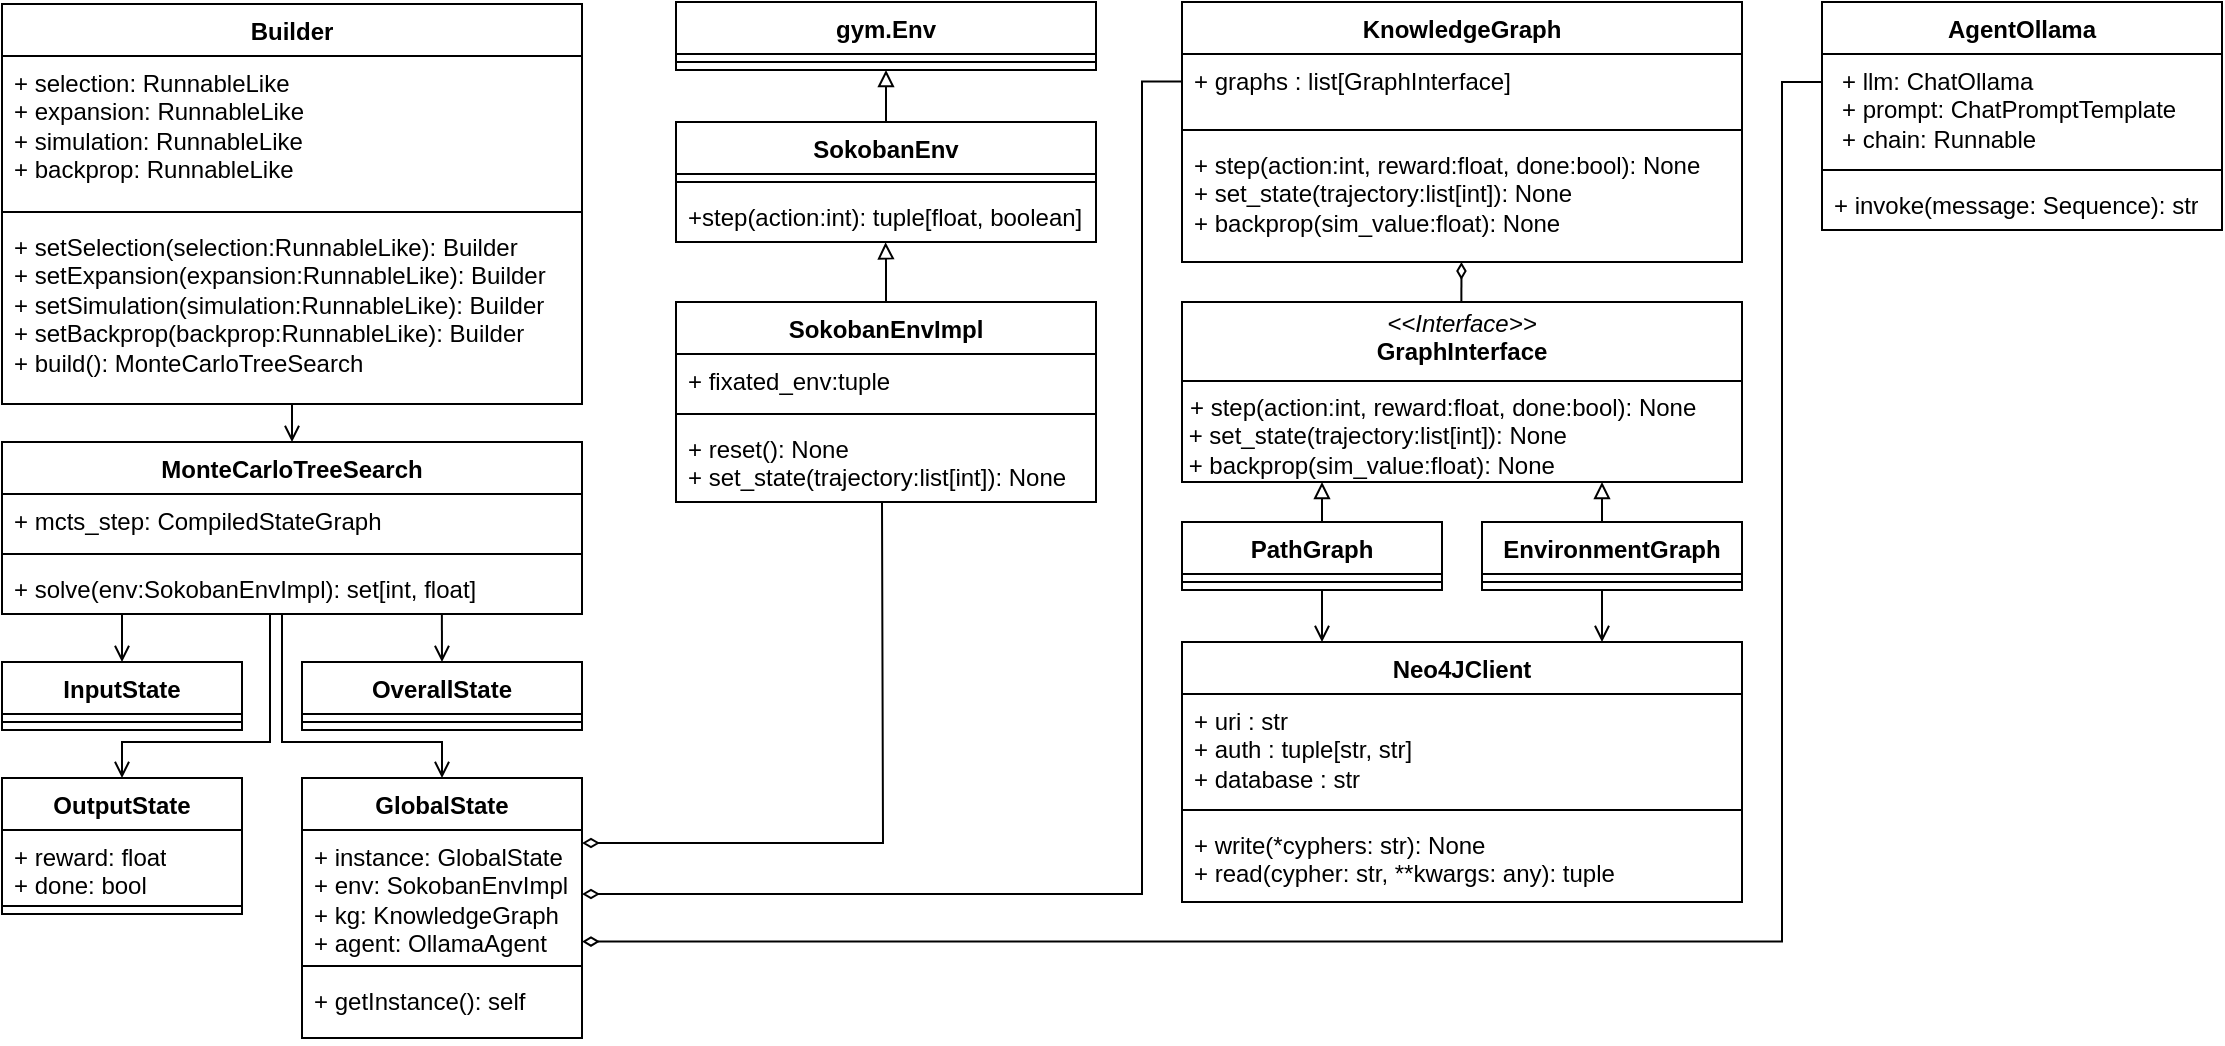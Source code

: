 <mxfile version="28.0.4">
  <diagram name="Seite-1" id="N-JAtmmlGDPMPqyFVSo_">
    <mxGraphModel dx="1841" dy="751" grid="1" gridSize="10" guides="1" tooltips="1" connect="1" arrows="1" fold="1" page="1" pageScale="1" pageWidth="827" pageHeight="1169" math="0" shadow="0">
      <root>
        <mxCell id="0" />
        <mxCell id="1" parent="0" />
        <mxCell id="FB5Ykl9derW9t-p25HE--17" value="" style="edgeStyle=orthogonalEdgeStyle;rounded=0;orthogonalLoop=1;jettySize=auto;html=1;entryX=0.499;entryY=1.006;entryDx=0;entryDy=0;entryPerimeter=0;endArrow=block;endFill=0;" edge="1" parent="1" source="FB5Ykl9derW9t-p25HE--3" target="FB5Ykl9derW9t-p25HE--13">
          <mxGeometry relative="1" as="geometry">
            <mxPoint x="717" y="290" as="targetPoint" />
          </mxGeometry>
        </mxCell>
        <mxCell id="FB5Ykl9derW9t-p25HE--3" value="SokobanEnvImpl" style="swimlane;fontStyle=1;align=center;verticalAlign=top;childLayout=stackLayout;horizontal=1;startSize=26;horizontalStack=0;resizeParent=1;resizeParentMax=0;resizeLast=0;collapsible=1;marginBottom=0;whiteSpace=wrap;html=1;" vertex="1" parent="1">
          <mxGeometry x="617" y="300" width="210" height="100" as="geometry" />
        </mxCell>
        <mxCell id="FB5Ykl9derW9t-p25HE--4" value="+ fixated_env:tuple" style="text;strokeColor=none;fillColor=none;align=left;verticalAlign=top;spacingLeft=4;spacingRight=4;overflow=hidden;rotatable=0;points=[[0,0.5],[1,0.5]];portConstraint=eastwest;whiteSpace=wrap;html=1;" vertex="1" parent="FB5Ykl9derW9t-p25HE--3">
          <mxGeometry y="26" width="210" height="26" as="geometry" />
        </mxCell>
        <mxCell id="FB5Ykl9derW9t-p25HE--5" value="" style="line;strokeWidth=1;fillColor=none;align=left;verticalAlign=middle;spacingTop=-1;spacingLeft=3;spacingRight=3;rotatable=0;labelPosition=right;points=[];portConstraint=eastwest;strokeColor=inherit;" vertex="1" parent="FB5Ykl9derW9t-p25HE--3">
          <mxGeometry y="52" width="210" height="8" as="geometry" />
        </mxCell>
        <mxCell id="FB5Ykl9derW9t-p25HE--6" value="&lt;div&gt;+ reset(): None&lt;/div&gt;&lt;div&gt;+ set_state(trajectory:list[int]): None&lt;/div&gt;" style="text;strokeColor=none;fillColor=none;align=left;verticalAlign=top;spacingLeft=4;spacingRight=4;overflow=hidden;rotatable=0;points=[[0,0.5],[1,0.5]];portConstraint=eastwest;whiteSpace=wrap;html=1;" vertex="1" parent="FB5Ykl9derW9t-p25HE--3">
          <mxGeometry y="60" width="210" height="40" as="geometry" />
        </mxCell>
        <mxCell id="FB5Ykl9derW9t-p25HE--14" style="edgeStyle=orthogonalEdgeStyle;rounded=0;orthogonalLoop=1;jettySize=auto;html=1;exitX=0.5;exitY=0;exitDx=0;exitDy=0;entryX=0.5;entryY=1;entryDx=0;entryDy=0;endArrow=block;endFill=0;" edge="1" parent="1" source="FB5Ykl9derW9t-p25HE--7" target="FB5Ykl9derW9t-p25HE--11">
          <mxGeometry relative="1" as="geometry" />
        </mxCell>
        <mxCell id="FB5Ykl9derW9t-p25HE--7" value="SokobanEnv" style="swimlane;fontStyle=1;align=center;verticalAlign=top;childLayout=stackLayout;horizontal=1;startSize=26;horizontalStack=0;resizeParent=1;resizeParentMax=0;resizeLast=0;collapsible=1;marginBottom=0;whiteSpace=wrap;html=1;" vertex="1" parent="1">
          <mxGeometry x="617" y="210" width="210" height="60" as="geometry">
            <mxRectangle x="750" y="236" width="110" height="30" as="alternateBounds" />
          </mxGeometry>
        </mxCell>
        <mxCell id="FB5Ykl9derW9t-p25HE--9" value="" style="line;strokeWidth=1;fillColor=none;align=left;verticalAlign=middle;spacingTop=-1;spacingLeft=3;spacingRight=3;rotatable=0;labelPosition=right;points=[];portConstraint=eastwest;strokeColor=inherit;" vertex="1" parent="FB5Ykl9derW9t-p25HE--7">
          <mxGeometry y="26" width="210" height="8" as="geometry" />
        </mxCell>
        <mxCell id="FB5Ykl9derW9t-p25HE--13" value="&lt;div&gt;+step(action:int): tuple[float, boolean]&lt;/div&gt;" style="text;strokeColor=none;fillColor=none;align=left;verticalAlign=top;spacingLeft=4;spacingRight=4;overflow=hidden;rotatable=0;points=[[0,0.5],[1,0.5]];portConstraint=eastwest;whiteSpace=wrap;html=1;" vertex="1" parent="FB5Ykl9derW9t-p25HE--7">
          <mxGeometry y="34" width="210" height="26" as="geometry" />
        </mxCell>
        <mxCell id="FB5Ykl9derW9t-p25HE--11" value="gym.Env" style="swimlane;fontStyle=1;align=center;verticalAlign=top;childLayout=stackLayout;horizontal=1;startSize=26;horizontalStack=0;resizeParent=1;resizeParentMax=0;resizeLast=0;collapsible=1;marginBottom=0;whiteSpace=wrap;html=1;" vertex="1" parent="1">
          <mxGeometry x="617" y="150" width="210" height="34" as="geometry" />
        </mxCell>
        <mxCell id="FB5Ykl9derW9t-p25HE--12" value="" style="line;strokeWidth=1;fillColor=none;align=left;verticalAlign=middle;spacingTop=-1;spacingLeft=3;spacingRight=3;rotatable=0;labelPosition=right;points=[];portConstraint=eastwest;strokeColor=inherit;" vertex="1" parent="FB5Ykl9derW9t-p25HE--11">
          <mxGeometry y="26" width="210" height="8" as="geometry" />
        </mxCell>
        <mxCell id="FB5Ykl9derW9t-p25HE--59" value="" style="edgeStyle=orthogonalEdgeStyle;rounded=0;orthogonalLoop=1;jettySize=auto;html=1;startArrow=diamondThin;startFill=0;endArrow=none;endFill=0;exitX=0.499;exitY=1;exitDx=0;exitDy=0;exitPerimeter=0;" edge="1" parent="1" source="FB5Ykl9derW9t-p25HE--21" target="FB5Ykl9derW9t-p25HE--26">
          <mxGeometry relative="1" as="geometry">
            <mxPoint x="1010" y="290" as="sourcePoint" />
          </mxGeometry>
        </mxCell>
        <mxCell id="FB5Ykl9derW9t-p25HE--18" value="KnowledgeGraph" style="swimlane;fontStyle=1;align=center;verticalAlign=top;childLayout=stackLayout;horizontal=1;startSize=26;horizontalStack=0;resizeParent=1;resizeParentMax=0;resizeLast=0;collapsible=1;marginBottom=0;whiteSpace=wrap;html=1;" vertex="1" parent="1">
          <mxGeometry x="870" y="150" width="280" height="130" as="geometry" />
        </mxCell>
        <mxCell id="FB5Ykl9derW9t-p25HE--19" value="&lt;span style=&quot;background-color: transparent;&quot;&gt;+ graphs : list[GraphInterface]&lt;/span&gt;" style="text;strokeColor=none;fillColor=none;align=left;verticalAlign=top;spacingLeft=4;spacingRight=4;overflow=hidden;rotatable=0;points=[[0,0.5],[1,0.5]];portConstraint=eastwest;whiteSpace=wrap;html=1;" vertex="1" parent="FB5Ykl9derW9t-p25HE--18">
          <mxGeometry y="26" width="280" height="34" as="geometry" />
        </mxCell>
        <mxCell id="FB5Ykl9derW9t-p25HE--20" value="" style="line;strokeWidth=1;fillColor=none;align=left;verticalAlign=middle;spacingTop=-1;spacingLeft=3;spacingRight=3;rotatable=0;labelPosition=right;points=[];portConstraint=eastwest;strokeColor=inherit;" vertex="1" parent="FB5Ykl9derW9t-p25HE--18">
          <mxGeometry y="60" width="280" height="8" as="geometry" />
        </mxCell>
        <mxCell id="FB5Ykl9derW9t-p25HE--21" value="+&amp;nbsp;&lt;span style=&quot;background-color: transparent;&quot;&gt;step(action:int, reward:float, done:bool): None&lt;/span&gt;&lt;div&gt;&lt;span style=&quot;background-color: transparent; color: light-dark(rgb(0, 0, 0), rgb(255, 255, 255));&quot;&gt;+ set_state(trajectory:list[int]): None&lt;/span&gt;&lt;/div&gt;&lt;div&gt;&lt;span style=&quot;background-color: transparent; color: light-dark(rgb(0, 0, 0), rgb(255, 255, 255));&quot;&gt;+ backprop(sim_value:float): None&lt;/span&gt;&lt;/div&gt;" style="text;strokeColor=none;fillColor=none;align=left;verticalAlign=top;spacingLeft=4;spacingRight=4;overflow=hidden;rotatable=0;points=[[0,0.5],[1,0.5]];portConstraint=eastwest;whiteSpace=wrap;html=1;" vertex="1" parent="FB5Ykl9derW9t-p25HE--18">
          <mxGeometry y="68" width="280" height="62" as="geometry" />
        </mxCell>
        <mxCell id="FB5Ykl9derW9t-p25HE--26" value="&lt;p style=&quot;margin:0px;margin-top:4px;text-align:center;&quot;&gt;&lt;i&gt;&amp;lt;&amp;lt;Interface&amp;gt;&amp;gt;&lt;/i&gt;&lt;br&gt;&lt;b&gt;GraphInterface&lt;/b&gt;&lt;/p&gt;&lt;hr size=&quot;1&quot; style=&quot;border-style:solid;&quot;&gt;&lt;p style=&quot;margin:0px;margin-left:4px;&quot;&gt;+&amp;nbsp;&lt;span style=&quot;background-color: transparent;&quot;&gt;step(action:int, reward:float, done:bool): None&lt;/span&gt;&lt;/p&gt;&lt;div&gt;&lt;span style=&quot;background-color: transparent; color: light-dark(rgb(0, 0, 0), rgb(255, 255, 255));&quot;&gt;&amp;nbsp;+ set_state(trajectory:list[int]): None&lt;/span&gt;&lt;/div&gt;&lt;div&gt;&lt;span style=&quot;background-color: transparent; color: light-dark(rgb(0, 0, 0), rgb(255, 255, 255));&quot;&gt;&amp;nbsp;+ backprop(sim_value:float): None&lt;/span&gt;&lt;/div&gt;" style="verticalAlign=top;align=left;overflow=fill;html=1;whiteSpace=wrap;fillColor=none;" vertex="1" parent="1">
          <mxGeometry x="870" y="300" width="280" height="90" as="geometry" />
        </mxCell>
        <mxCell id="FB5Ykl9derW9t-p25HE--58" style="edgeStyle=orthogonalEdgeStyle;rounded=0;orthogonalLoop=1;jettySize=auto;html=1;exitX=0.5;exitY=0;exitDx=0;exitDy=0;entryX=0.25;entryY=1;entryDx=0;entryDy=0;endArrow=block;endFill=0;" edge="1" parent="1" source="FB5Ykl9derW9t-p25HE--28" target="FB5Ykl9derW9t-p25HE--26">
          <mxGeometry relative="1" as="geometry" />
        </mxCell>
        <mxCell id="FB5Ykl9derW9t-p25HE--63" value="" style="edgeStyle=orthogonalEdgeStyle;rounded=0;orthogonalLoop=1;jettySize=auto;html=1;entryX=0.25;entryY=0;entryDx=0;entryDy=0;endArrow=open;endFill=0;" edge="1" parent="1" source="FB5Ykl9derW9t-p25HE--28" target="FB5Ykl9derW9t-p25HE--33">
          <mxGeometry relative="1" as="geometry">
            <Array as="points">
              <mxPoint x="940" y="450" />
              <mxPoint x="940" y="450" />
            </Array>
          </mxGeometry>
        </mxCell>
        <mxCell id="FB5Ykl9derW9t-p25HE--28" value="PathGraph" style="swimlane;fontStyle=1;align=center;verticalAlign=top;childLayout=stackLayout;horizontal=1;startSize=26;horizontalStack=0;resizeParent=1;resizeParentMax=0;resizeLast=0;collapsible=1;marginBottom=0;whiteSpace=wrap;html=1;" vertex="1" parent="1">
          <mxGeometry x="870" y="410" width="130" height="34" as="geometry" />
        </mxCell>
        <mxCell id="FB5Ykl9derW9t-p25HE--29" value="" style="line;strokeWidth=1;fillColor=none;align=left;verticalAlign=middle;spacingTop=-1;spacingLeft=3;spacingRight=3;rotatable=0;labelPosition=right;points=[];portConstraint=eastwest;strokeColor=inherit;" vertex="1" parent="FB5Ykl9derW9t-p25HE--28">
          <mxGeometry y="26" width="130" height="8" as="geometry" />
        </mxCell>
        <mxCell id="FB5Ykl9derW9t-p25HE--56" style="edgeStyle=orthogonalEdgeStyle;rounded=0;orthogonalLoop=1;jettySize=auto;html=1;exitX=0.5;exitY=0;exitDx=0;exitDy=0;entryX=0.75;entryY=1;entryDx=0;entryDy=0;endArrow=block;endFill=0;" edge="1" parent="1" source="FB5Ykl9derW9t-p25HE--30" target="FB5Ykl9derW9t-p25HE--26">
          <mxGeometry relative="1" as="geometry" />
        </mxCell>
        <mxCell id="FB5Ykl9derW9t-p25HE--64" style="edgeStyle=orthogonalEdgeStyle;rounded=0;orthogonalLoop=1;jettySize=auto;html=1;exitX=0.5;exitY=1;exitDx=0;exitDy=0;entryX=0.75;entryY=0;entryDx=0;entryDy=0;endArrow=open;endFill=0;" edge="1" parent="1" source="FB5Ykl9derW9t-p25HE--30" target="FB5Ykl9derW9t-p25HE--33">
          <mxGeometry relative="1" as="geometry" />
        </mxCell>
        <mxCell id="FB5Ykl9derW9t-p25HE--30" value="EnvironmentGraph" style="swimlane;fontStyle=1;align=center;verticalAlign=top;childLayout=stackLayout;horizontal=1;startSize=26;horizontalStack=0;resizeParent=1;resizeParentMax=0;resizeLast=0;collapsible=1;marginBottom=0;whiteSpace=wrap;html=1;" vertex="1" parent="1">
          <mxGeometry x="1020" y="410" width="130" height="34" as="geometry" />
        </mxCell>
        <mxCell id="FB5Ykl9derW9t-p25HE--31" value="" style="line;strokeWidth=1;fillColor=none;align=left;verticalAlign=middle;spacingTop=-1;spacingLeft=3;spacingRight=3;rotatable=0;labelPosition=right;points=[];portConstraint=eastwest;strokeColor=inherit;" vertex="1" parent="FB5Ykl9derW9t-p25HE--30">
          <mxGeometry y="26" width="130" height="8" as="geometry" />
        </mxCell>
        <mxCell id="FB5Ykl9derW9t-p25HE--33" value="Neo4JClient" style="swimlane;fontStyle=1;align=center;verticalAlign=top;childLayout=stackLayout;horizontal=1;startSize=26;horizontalStack=0;resizeParent=1;resizeParentMax=0;resizeLast=0;collapsible=1;marginBottom=0;whiteSpace=wrap;html=1;" vertex="1" parent="1">
          <mxGeometry x="870" y="470" width="280" height="130" as="geometry" />
        </mxCell>
        <mxCell id="FB5Ykl9derW9t-p25HE--34" value="&lt;div&gt;+ uri : str&lt;/div&gt;&lt;div&gt;&lt;span style=&quot;background-color: transparent; color: light-dark(rgb(0, 0, 0), rgb(255, 255, 255));&quot;&gt;+ auth : tuple[str, str]&lt;/span&gt;&lt;/div&gt;&lt;div&gt;&lt;span style=&quot;background-color: transparent; color: light-dark(rgb(0, 0, 0), rgb(255, 255, 255));&quot;&gt;+ database : str&lt;/span&gt;&lt;/div&gt;" style="text;strokeColor=none;fillColor=none;align=left;verticalAlign=top;spacingLeft=4;spacingRight=4;overflow=hidden;rotatable=0;points=[[0,0.5],[1,0.5]];portConstraint=eastwest;whiteSpace=wrap;html=1;" vertex="1" parent="FB5Ykl9derW9t-p25HE--33">
          <mxGeometry y="26" width="280" height="54" as="geometry" />
        </mxCell>
        <mxCell id="FB5Ykl9derW9t-p25HE--35" value="" style="line;strokeWidth=1;fillColor=none;align=left;verticalAlign=middle;spacingTop=-1;spacingLeft=3;spacingRight=3;rotatable=0;labelPosition=right;points=[];portConstraint=eastwest;strokeColor=inherit;" vertex="1" parent="FB5Ykl9derW9t-p25HE--33">
          <mxGeometry y="80" width="280" height="8" as="geometry" />
        </mxCell>
        <mxCell id="FB5Ykl9derW9t-p25HE--36" value="&lt;div&gt;+ write(*cyphers: str): None&lt;/div&gt;&lt;div&gt;&lt;span style=&quot;background-color: transparent; color: light-dark(rgb(0, 0, 0), rgb(255, 255, 255));&quot;&gt;+ read(cypher: str, **kwargs: any): tuple&lt;/span&gt;&lt;/div&gt;" style="text;strokeColor=none;fillColor=none;align=left;verticalAlign=top;spacingLeft=4;spacingRight=4;overflow=hidden;rotatable=0;points=[[0,0.5],[1,0.5]];portConstraint=eastwest;whiteSpace=wrap;html=1;" vertex="1" parent="FB5Ykl9derW9t-p25HE--33">
          <mxGeometry y="88" width="280" height="42" as="geometry" />
        </mxCell>
        <mxCell id="FB5Ykl9derW9t-p25HE--37" value="MonteCarloTreeSearch" style="swimlane;fontStyle=1;align=center;verticalAlign=top;childLayout=stackLayout;horizontal=1;startSize=26;horizontalStack=0;resizeParent=1;resizeParentMax=0;resizeLast=0;collapsible=1;marginBottom=0;whiteSpace=wrap;html=1;" vertex="1" parent="1">
          <mxGeometry x="280" y="370" width="290" height="86" as="geometry" />
        </mxCell>
        <mxCell id="FB5Ykl9derW9t-p25HE--38" value="+ mcts_step: CompiledStateGraph" style="text;strokeColor=none;fillColor=none;align=left;verticalAlign=top;spacingLeft=4;spacingRight=4;overflow=hidden;rotatable=0;points=[[0,0.5],[1,0.5]];portConstraint=eastwest;whiteSpace=wrap;html=1;" vertex="1" parent="FB5Ykl9derW9t-p25HE--37">
          <mxGeometry y="26" width="290" height="26" as="geometry" />
        </mxCell>
        <mxCell id="FB5Ykl9derW9t-p25HE--39" value="" style="line;strokeWidth=1;fillColor=none;align=left;verticalAlign=middle;spacingTop=-1;spacingLeft=3;spacingRight=3;rotatable=0;labelPosition=right;points=[];portConstraint=eastwest;strokeColor=inherit;" vertex="1" parent="FB5Ykl9derW9t-p25HE--37">
          <mxGeometry y="52" width="290" height="8" as="geometry" />
        </mxCell>
        <mxCell id="FB5Ykl9derW9t-p25HE--40" value="+ solve(env:SokobanEnvImpl): set[int, float]" style="text;strokeColor=none;fillColor=none;align=left;verticalAlign=top;spacingLeft=4;spacingRight=4;overflow=hidden;rotatable=0;points=[[0,0.5],[1,0.5]];portConstraint=eastwest;whiteSpace=wrap;html=1;" vertex="1" parent="FB5Ykl9derW9t-p25HE--37">
          <mxGeometry y="60" width="290" height="26" as="geometry" />
        </mxCell>
        <mxCell id="FB5Ykl9derW9t-p25HE--41" value="Builder" style="swimlane;fontStyle=1;align=center;verticalAlign=top;childLayout=stackLayout;horizontal=1;startSize=26;horizontalStack=0;resizeParent=1;resizeParentMax=0;resizeLast=0;collapsible=1;marginBottom=0;whiteSpace=wrap;html=1;" vertex="1" parent="1">
          <mxGeometry x="280" y="151" width="290" height="200" as="geometry" />
        </mxCell>
        <mxCell id="FB5Ykl9derW9t-p25HE--42" value="+&amp;nbsp;&lt;span style=&quot;background-color: transparent;&quot;&gt;selection: RunnableLike&lt;/span&gt;&lt;div&gt;+ expansion: RunnableLike&lt;/div&gt;&lt;div&gt;+ simulation: RunnableLike&lt;/div&gt;&lt;div&gt;+ backprop: RunnableLike&lt;/div&gt;" style="text;strokeColor=none;fillColor=none;align=left;verticalAlign=top;spacingLeft=4;spacingRight=4;overflow=hidden;rotatable=0;points=[[0,0.5],[1,0.5]];portConstraint=eastwest;whiteSpace=wrap;html=1;" vertex="1" parent="FB5Ykl9derW9t-p25HE--41">
          <mxGeometry y="26" width="290" height="74" as="geometry" />
        </mxCell>
        <mxCell id="FB5Ykl9derW9t-p25HE--43" value="" style="line;strokeWidth=1;fillColor=none;align=left;verticalAlign=middle;spacingTop=-1;spacingLeft=3;spacingRight=3;rotatable=0;labelPosition=right;points=[];portConstraint=eastwest;strokeColor=inherit;" vertex="1" parent="FB5Ykl9derW9t-p25HE--41">
          <mxGeometry y="100" width="290" height="8" as="geometry" />
        </mxCell>
        <mxCell id="FB5Ykl9derW9t-p25HE--44" value="&lt;div&gt;+ setSelection(selection:RunnableLike): Builder&lt;/div&gt;&lt;div&gt;&lt;span style=&quot;background-color: transparent; color: light-dark(rgb(0, 0, 0), rgb(255, 255, 255));&quot;&gt;+ setExpansion(expansion:RunnableLike): Builder&lt;/span&gt;&lt;/div&gt;&lt;div&gt;&lt;span style=&quot;background-color: transparent; color: light-dark(rgb(0, 0, 0), rgb(255, 255, 255));&quot;&gt;+ setSimulation(simulation:RunnableLike): Builder&lt;/span&gt;&lt;/div&gt;&lt;div&gt;&lt;span style=&quot;background-color: transparent; color: light-dark(rgb(0, 0, 0), rgb(255, 255, 255));&quot;&gt;+ setBackprop(backprop:RunnableLike): Builder&lt;/span&gt;&lt;/div&gt;&lt;div&gt;&lt;span style=&quot;background-color: transparent; color: light-dark(rgb(0, 0, 0), rgb(255, 255, 255));&quot;&gt;+ build(): MonteCarloTreeSearch&lt;/span&gt;&lt;/div&gt;" style="text;strokeColor=none;fillColor=none;align=left;verticalAlign=top;spacingLeft=4;spacingRight=4;overflow=hidden;rotatable=0;points=[[0,0.5],[1,0.5]];portConstraint=eastwest;whiteSpace=wrap;html=1;" vertex="1" parent="FB5Ykl9derW9t-p25HE--41">
          <mxGeometry y="108" width="290" height="92" as="geometry" />
        </mxCell>
        <mxCell id="FB5Ykl9derW9t-p25HE--45" value="InputState" style="swimlane;fontStyle=1;align=center;verticalAlign=top;childLayout=stackLayout;horizontal=1;startSize=26;horizontalStack=0;resizeParent=1;resizeParentMax=0;resizeLast=0;collapsible=1;marginBottom=0;whiteSpace=wrap;html=1;" vertex="1" parent="1">
          <mxGeometry x="280" y="480" width="120" height="34" as="geometry" />
        </mxCell>
        <mxCell id="FB5Ykl9derW9t-p25HE--46" value="" style="line;strokeWidth=1;fillColor=none;align=left;verticalAlign=middle;spacingTop=-1;spacingLeft=3;spacingRight=3;rotatable=0;labelPosition=right;points=[];portConstraint=eastwest;strokeColor=inherit;" vertex="1" parent="FB5Ykl9derW9t-p25HE--45">
          <mxGeometry y="26" width="120" height="8" as="geometry" />
        </mxCell>
        <mxCell id="FB5Ykl9derW9t-p25HE--47" value="OverallState" style="swimlane;fontStyle=1;align=center;verticalAlign=top;childLayout=stackLayout;horizontal=1;startSize=26;horizontalStack=0;resizeParent=1;resizeParentMax=0;resizeLast=0;collapsible=1;marginBottom=0;whiteSpace=wrap;html=1;" vertex="1" parent="1">
          <mxGeometry x="430" y="480" width="140" height="34" as="geometry" />
        </mxCell>
        <mxCell id="FB5Ykl9derW9t-p25HE--48" value="" style="line;strokeWidth=1;fillColor=none;align=left;verticalAlign=middle;spacingTop=-1;spacingLeft=3;spacingRight=3;rotatable=0;labelPosition=right;points=[];portConstraint=eastwest;strokeColor=inherit;" vertex="1" parent="FB5Ykl9derW9t-p25HE--47">
          <mxGeometry y="26" width="140" height="8" as="geometry" />
        </mxCell>
        <mxCell id="FB5Ykl9derW9t-p25HE--49" value="OutputState" style="swimlane;fontStyle=1;align=center;verticalAlign=top;childLayout=stackLayout;horizontal=1;startSize=26;horizontalStack=0;resizeParent=1;resizeParentMax=0;resizeLast=0;collapsible=1;marginBottom=0;whiteSpace=wrap;html=1;" vertex="1" parent="1">
          <mxGeometry x="280" y="538" width="120" height="68" as="geometry" />
        </mxCell>
        <mxCell id="FB5Ykl9derW9t-p25HE--53" value="+&amp;nbsp;&lt;span style=&quot;background-color: transparent;&quot;&gt;reward: float&lt;/span&gt;&lt;div&gt;+ done: bool&lt;/div&gt;" style="text;strokeColor=none;fillColor=none;align=left;verticalAlign=top;spacingLeft=4;spacingRight=4;overflow=hidden;rotatable=0;points=[[0,0.5],[1,0.5]];portConstraint=eastwest;whiteSpace=wrap;html=1;" vertex="1" parent="FB5Ykl9derW9t-p25HE--49">
          <mxGeometry y="26" width="120" height="34" as="geometry" />
        </mxCell>
        <mxCell id="FB5Ykl9derW9t-p25HE--50" value="" style="line;strokeWidth=1;fillColor=none;align=left;verticalAlign=middle;spacingTop=-1;spacingLeft=3;spacingRight=3;rotatable=0;labelPosition=right;points=[];portConstraint=eastwest;strokeColor=inherit;" vertex="1" parent="FB5Ykl9derW9t-p25HE--49">
          <mxGeometry y="60" width="120" height="8" as="geometry" />
        </mxCell>
        <mxCell id="FB5Ykl9derW9t-p25HE--61" style="edgeStyle=orthogonalEdgeStyle;rounded=0;orthogonalLoop=1;jettySize=auto;html=1;entryX=0;entryY=0.404;entryDx=0;entryDy=0;endArrow=none;endFill=0;startArrow=diamondThin;startFill=0;entryPerimeter=0;exitX=1;exitY=0.5;exitDx=0;exitDy=0;" edge="1" parent="1" source="FB5Ykl9derW9t-p25HE--54" target="FB5Ykl9derW9t-p25HE--19">
          <mxGeometry relative="1" as="geometry">
            <mxPoint x="790" y="410" as="targetPoint" />
            <mxPoint x="630" y="600" as="sourcePoint" />
            <Array as="points">
              <mxPoint x="850" y="596" />
              <mxPoint x="850" y="190" />
            </Array>
          </mxGeometry>
        </mxCell>
        <mxCell id="FB5Ykl9derW9t-p25HE--62" style="edgeStyle=orthogonalEdgeStyle;rounded=0;orthogonalLoop=1;jettySize=auto;html=1;exitX=1;exitY=0.872;exitDx=0;exitDy=0;exitPerimeter=0;endArrow=none;endFill=0;startArrow=diamondThin;startFill=0;entryX=-0.002;entryY=0.271;entryDx=0;entryDy=0;entryPerimeter=0;" edge="1" parent="1" source="FB5Ykl9derW9t-p25HE--54" target="FB5Ykl9derW9t-p25HE--76">
          <mxGeometry relative="1" as="geometry">
            <mxPoint x="1190" y="215" as="targetPoint" />
            <mxPoint x="840" y="620" as="sourcePoint" />
            <Array as="points">
              <mxPoint x="1170" y="620" />
              <mxPoint x="1170" y="190" />
              <mxPoint x="1190" y="190" />
            </Array>
          </mxGeometry>
        </mxCell>
        <mxCell id="FB5Ykl9derW9t-p25HE--51" value="GlobalState" style="swimlane;fontStyle=1;align=center;verticalAlign=top;childLayout=stackLayout;horizontal=1;startSize=26;horizontalStack=0;resizeParent=1;resizeParentMax=0;resizeLast=0;collapsible=1;marginBottom=0;whiteSpace=wrap;html=1;" vertex="1" parent="1">
          <mxGeometry x="430" y="538" width="140" height="130" as="geometry" />
        </mxCell>
        <mxCell id="FB5Ykl9derW9t-p25HE--54" value="+ instance: GlobalState&lt;div&gt;+&amp;nbsp;&lt;span style=&quot;background-color: transparent;&quot;&gt;env: SokobanEnvImpl&lt;/span&gt;&lt;div&gt;+ kg: KnowledgeGraph&lt;/div&gt;&lt;div&gt;+ agent: OllamaAgent&lt;/div&gt;&lt;/div&gt;" style="text;strokeColor=none;fillColor=none;align=left;verticalAlign=top;spacingLeft=4;spacingRight=4;overflow=hidden;rotatable=0;points=[[0,0.5],[1,0.5]];portConstraint=eastwest;whiteSpace=wrap;html=1;" vertex="1" parent="FB5Ykl9derW9t-p25HE--51">
          <mxGeometry y="26" width="140" height="64" as="geometry" />
        </mxCell>
        <mxCell id="FB5Ykl9derW9t-p25HE--52" value="" style="line;strokeWidth=1;fillColor=none;align=left;verticalAlign=middle;spacingTop=-1;spacingLeft=3;spacingRight=3;rotatable=0;labelPosition=right;points=[];portConstraint=eastwest;strokeColor=inherit;" vertex="1" parent="FB5Ykl9derW9t-p25HE--51">
          <mxGeometry y="90" width="140" height="8" as="geometry" />
        </mxCell>
        <mxCell id="FB5Ykl9derW9t-p25HE--86" value="&lt;div&gt;+ getInstance(): self&lt;/div&gt;" style="text;strokeColor=none;fillColor=none;align=left;verticalAlign=top;spacingLeft=4;spacingRight=4;overflow=hidden;rotatable=0;points=[[0,0.5],[1,0.5]];portConstraint=eastwest;whiteSpace=wrap;html=1;" vertex="1" parent="FB5Ykl9derW9t-p25HE--51">
          <mxGeometry y="98" width="140" height="32" as="geometry" />
        </mxCell>
        <mxCell id="FB5Ykl9derW9t-p25HE--60" style="edgeStyle=orthogonalEdgeStyle;rounded=0;orthogonalLoop=1;jettySize=auto;html=1;exitX=1;exitY=0.25;exitDx=0;exitDy=0;endArrow=none;endFill=0;startArrow=diamondThin;startFill=0;" edge="1" parent="1" source="FB5Ykl9derW9t-p25HE--51">
          <mxGeometry relative="1" as="geometry">
            <mxPoint x="720" y="400" as="targetPoint" />
            <mxPoint x="590" y="501" as="sourcePoint" />
          </mxGeometry>
        </mxCell>
        <mxCell id="FB5Ykl9derW9t-p25HE--65" style="edgeStyle=orthogonalEdgeStyle;rounded=0;orthogonalLoop=1;jettySize=auto;html=1;exitX=0.5;exitY=1.002;exitDx=0;exitDy=0;endArrow=open;endFill=0;exitPerimeter=0;entryX=0.5;entryY=0;entryDx=0;entryDy=0;" edge="1" parent="1" source="FB5Ykl9derW9t-p25HE--44" target="FB5Ykl9derW9t-p25HE--37">
          <mxGeometry relative="1" as="geometry">
            <mxPoint x="750" y="530" as="targetPoint" />
            <mxPoint x="600" y="690" as="sourcePoint" />
          </mxGeometry>
        </mxCell>
        <mxCell id="FB5Ykl9derW9t-p25HE--66" style="edgeStyle=orthogonalEdgeStyle;rounded=0;orthogonalLoop=1;jettySize=auto;html=1;exitX=0.5;exitY=1.002;exitDx=0;exitDy=0;endArrow=open;endFill=0;exitPerimeter=0;entryX=0.5;entryY=0;entryDx=0;entryDy=0;" edge="1" parent="1" target="FB5Ykl9derW9t-p25HE--45">
          <mxGeometry relative="1" as="geometry">
            <mxPoint x="344.93" y="475" as="targetPoint" />
            <mxPoint x="344.93" y="456" as="sourcePoint" />
          </mxGeometry>
        </mxCell>
        <mxCell id="FB5Ykl9derW9t-p25HE--68" style="edgeStyle=orthogonalEdgeStyle;rounded=0;orthogonalLoop=1;jettySize=auto;html=1;exitX=0.5;exitY=1.002;exitDx=0;exitDy=0;endArrow=open;endFill=0;exitPerimeter=0;entryX=0.5;entryY=0;entryDx=0;entryDy=0;" edge="1" parent="1">
          <mxGeometry relative="1" as="geometry">
            <mxPoint x="500" y="480" as="targetPoint" />
            <mxPoint x="499.93" y="456" as="sourcePoint" />
            <Array as="points" />
          </mxGeometry>
        </mxCell>
        <mxCell id="FB5Ykl9derW9t-p25HE--70" style="edgeStyle=orthogonalEdgeStyle;rounded=0;orthogonalLoop=1;jettySize=auto;html=1;exitX=0.5;exitY=1.002;exitDx=0;exitDy=0;endArrow=open;endFill=0;exitPerimeter=0;entryX=0.5;entryY=0;entryDx=0;entryDy=0;" edge="1" parent="1" target="FB5Ykl9derW9t-p25HE--49">
          <mxGeometry relative="1" as="geometry">
            <mxPoint x="489.07" y="538" as="targetPoint" />
            <mxPoint x="414" y="456" as="sourcePoint" />
            <Array as="points">
              <mxPoint x="414" y="520" />
              <mxPoint x="340" y="520" />
            </Array>
          </mxGeometry>
        </mxCell>
        <mxCell id="FB5Ykl9derW9t-p25HE--75" value="AgentOllama" style="swimlane;fontStyle=1;align=center;verticalAlign=top;childLayout=stackLayout;horizontal=1;startSize=26;horizontalStack=0;resizeParent=1;resizeParentMax=0;resizeLast=0;collapsible=1;marginBottom=0;whiteSpace=wrap;html=1;" vertex="1" parent="1">
          <mxGeometry x="1190" y="150" width="200" height="114" as="geometry" />
        </mxCell>
        <mxCell id="FB5Ykl9derW9t-p25HE--76" value="&lt;p style=&quot;margin: 0px 0px 0px 4px;&quot;&gt;&lt;span style=&quot;background-color: transparent; color: light-dark(rgb(0, 0, 0), rgb(255, 255, 255));&quot;&gt;+ llm: ChatOllama&lt;/span&gt;&lt;/p&gt;&lt;p style=&quot;margin: 0px 0px 0px 4px;&quot;&gt;+ prompt: ChatPromptTemplate&lt;/p&gt;&lt;p style=&quot;margin: 0px 0px 0px 4px;&quot;&gt;+ chain: Runnable&lt;/p&gt;" style="text;strokeColor=none;fillColor=none;align=left;verticalAlign=top;spacingLeft=4;spacingRight=4;overflow=hidden;rotatable=0;points=[[0,0.5],[1,0.5]];portConstraint=eastwest;whiteSpace=wrap;html=1;" vertex="1" parent="FB5Ykl9derW9t-p25HE--75">
          <mxGeometry y="26" width="200" height="54" as="geometry" />
        </mxCell>
        <mxCell id="FB5Ykl9derW9t-p25HE--77" value="" style="line;strokeWidth=1;fillColor=none;align=left;verticalAlign=middle;spacingTop=-1;spacingLeft=3;spacingRight=3;rotatable=0;labelPosition=right;points=[];portConstraint=eastwest;strokeColor=inherit;" vertex="1" parent="FB5Ykl9derW9t-p25HE--75">
          <mxGeometry y="80" width="200" height="8" as="geometry" />
        </mxCell>
        <mxCell id="FB5Ykl9derW9t-p25HE--78" value="+ invoke(message: Sequence): str" style="text;strokeColor=none;fillColor=none;align=left;verticalAlign=top;spacingLeft=4;spacingRight=4;overflow=hidden;rotatable=0;points=[[0,0.5],[1,0.5]];portConstraint=eastwest;whiteSpace=wrap;html=1;" vertex="1" parent="FB5Ykl9derW9t-p25HE--75">
          <mxGeometry y="88" width="200" height="26" as="geometry" />
        </mxCell>
        <mxCell id="FB5Ykl9derW9t-p25HE--87" style="edgeStyle=orthogonalEdgeStyle;rounded=0;orthogonalLoop=1;jettySize=auto;html=1;exitX=0.5;exitY=1.002;exitDx=0;exitDy=0;endArrow=open;endFill=0;exitPerimeter=0;entryX=0.5;entryY=0;entryDx=0;entryDy=0;" edge="1" parent="1" target="FB5Ykl9derW9t-p25HE--51">
          <mxGeometry relative="1" as="geometry">
            <mxPoint x="360" y="538" as="targetPoint" />
            <mxPoint x="429" y="456" as="sourcePoint" />
            <Array as="points">
              <mxPoint x="420" y="456" />
              <mxPoint x="420" y="520" />
              <mxPoint x="500" y="520" />
            </Array>
          </mxGeometry>
        </mxCell>
      </root>
    </mxGraphModel>
  </diagram>
</mxfile>
